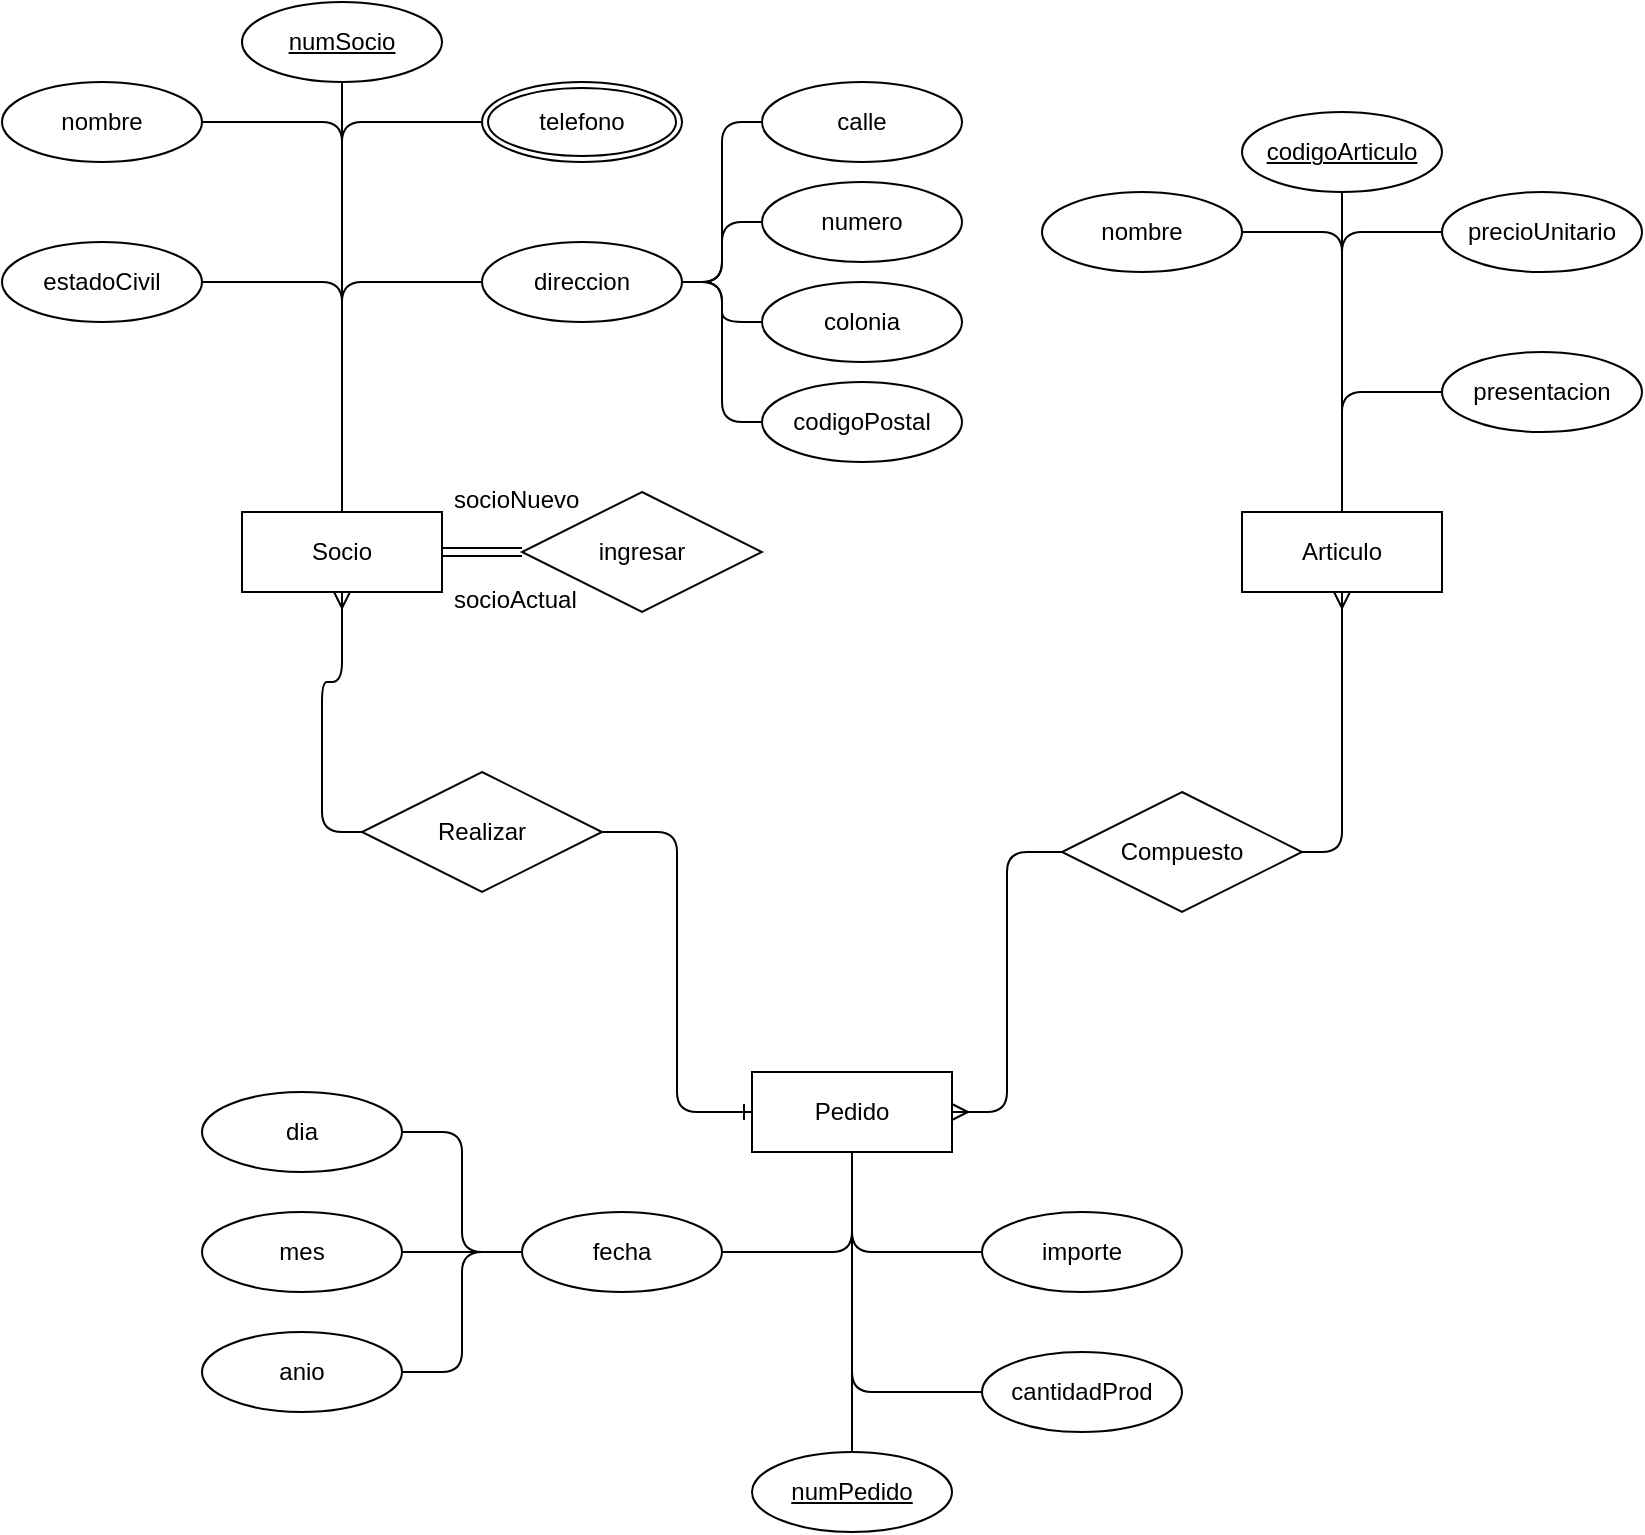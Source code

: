 <mxfile version="24.4.10" type="github">
  <diagram name="Page-1" id="ac-i3KU7QuDOE-IfPuUs">
    <mxGraphModel dx="1024" dy="564" grid="1" gridSize="10" guides="1" tooltips="1" connect="1" arrows="1" fold="1" page="1" pageScale="1" pageWidth="850" pageHeight="1100" math="0" shadow="0">
      <root>
        <mxCell id="0" />
        <mxCell id="1" parent="0" />
        <mxCell id="_hiJIPgMftrgZChGUFek-8" style="edgeStyle=orthogonalEdgeStyle;rounded=1;orthogonalLoop=1;jettySize=auto;html=1;exitX=0.5;exitY=1;exitDx=0;exitDy=0;entryX=1;entryY=0.5;entryDx=0;entryDy=0;endArrow=none;endFill=0;startArrow=ERmany;startFill=0;curved=0;" edge="1" parent="1" source="_hiJIPgMftrgZChGUFek-1" target="_hiJIPgMftrgZChGUFek-5">
          <mxGeometry relative="1" as="geometry" />
        </mxCell>
        <mxCell id="_hiJIPgMftrgZChGUFek-34" style="edgeStyle=orthogonalEdgeStyle;rounded=1;orthogonalLoop=1;jettySize=auto;html=1;exitX=0.5;exitY=0;exitDx=0;exitDy=0;entryX=0.5;entryY=1;entryDx=0;entryDy=0;curved=0;endArrow=none;endFill=0;" edge="1" parent="1" source="_hiJIPgMftrgZChGUFek-1" target="_hiJIPgMftrgZChGUFek-10">
          <mxGeometry relative="1" as="geometry" />
        </mxCell>
        <mxCell id="_hiJIPgMftrgZChGUFek-39" style="edgeStyle=orthogonalEdgeStyle;rounded=1;orthogonalLoop=1;jettySize=auto;html=1;exitX=0.5;exitY=0;exitDx=0;exitDy=0;entryX=1;entryY=0.5;entryDx=0;entryDy=0;curved=0;endArrow=none;endFill=0;" edge="1" parent="1" source="_hiJIPgMftrgZChGUFek-1" target="_hiJIPgMftrgZChGUFek-33">
          <mxGeometry relative="1" as="geometry" />
        </mxCell>
        <mxCell id="_hiJIPgMftrgZChGUFek-40" style="edgeStyle=orthogonalEdgeStyle;rounded=1;orthogonalLoop=1;jettySize=auto;html=1;exitX=0.5;exitY=0;exitDx=0;exitDy=0;entryX=0;entryY=0.5;entryDx=0;entryDy=0;curved=0;endArrow=none;endFill=0;" edge="1" parent="1" source="_hiJIPgMftrgZChGUFek-1" target="_hiJIPgMftrgZChGUFek-32">
          <mxGeometry relative="1" as="geometry" />
        </mxCell>
        <mxCell id="_hiJIPgMftrgZChGUFek-41" style="edgeStyle=orthogonalEdgeStyle;rounded=1;orthogonalLoop=1;jettySize=auto;html=1;exitX=0.5;exitY=0;exitDx=0;exitDy=0;entryX=0;entryY=0.5;entryDx=0;entryDy=0;curved=0;endArrow=none;endFill=0;" edge="1" parent="1" source="_hiJIPgMftrgZChGUFek-1" target="_hiJIPgMftrgZChGUFek-31">
          <mxGeometry relative="1" as="geometry" />
        </mxCell>
        <mxCell id="_hiJIPgMftrgZChGUFek-1" value="Articulo" style="whiteSpace=wrap;html=1;align=center;" vertex="1" parent="1">
          <mxGeometry x="620" y="280" width="100" height="40" as="geometry" />
        </mxCell>
        <mxCell id="_hiJIPgMftrgZChGUFek-45" style="edgeStyle=orthogonalEdgeStyle;rounded=1;orthogonalLoop=1;jettySize=auto;html=1;exitX=0.5;exitY=1;exitDx=0;exitDy=0;entryX=0.5;entryY=0;entryDx=0;entryDy=0;curved=0;endArrow=none;endFill=0;" edge="1" parent="1" source="_hiJIPgMftrgZChGUFek-2" target="_hiJIPgMftrgZChGUFek-11">
          <mxGeometry relative="1" as="geometry" />
        </mxCell>
        <mxCell id="_hiJIPgMftrgZChGUFek-46" style="edgeStyle=orthogonalEdgeStyle;rounded=1;orthogonalLoop=1;jettySize=auto;html=1;exitX=0.5;exitY=1;exitDx=0;exitDy=0;entryX=0;entryY=0.5;entryDx=0;entryDy=0;curved=0;endArrow=none;endFill=0;" edge="1" parent="1" source="_hiJIPgMftrgZChGUFek-2" target="_hiJIPgMftrgZChGUFek-43">
          <mxGeometry relative="1" as="geometry" />
        </mxCell>
        <mxCell id="_hiJIPgMftrgZChGUFek-47" style="edgeStyle=orthogonalEdgeStyle;rounded=1;orthogonalLoop=1;jettySize=auto;html=1;exitX=0.5;exitY=1;exitDx=0;exitDy=0;entryX=0;entryY=0.5;entryDx=0;entryDy=0;curved=0;endArrow=none;endFill=0;" edge="1" parent="1" source="_hiJIPgMftrgZChGUFek-2" target="_hiJIPgMftrgZChGUFek-42">
          <mxGeometry relative="1" as="geometry" />
        </mxCell>
        <mxCell id="_hiJIPgMftrgZChGUFek-48" style="edgeStyle=orthogonalEdgeStyle;rounded=1;orthogonalLoop=1;jettySize=auto;html=1;exitX=0.5;exitY=1;exitDx=0;exitDy=0;entryX=1;entryY=0.5;entryDx=0;entryDy=0;curved=0;endArrow=none;endFill=0;" edge="1" parent="1" source="_hiJIPgMftrgZChGUFek-2" target="_hiJIPgMftrgZChGUFek-44">
          <mxGeometry relative="1" as="geometry" />
        </mxCell>
        <mxCell id="_hiJIPgMftrgZChGUFek-2" value="Pedido" style="whiteSpace=wrap;html=1;align=center;" vertex="1" parent="1">
          <mxGeometry x="375" y="560" width="100" height="40" as="geometry" />
        </mxCell>
        <mxCell id="_hiJIPgMftrgZChGUFek-6" style="edgeStyle=orthogonalEdgeStyle;rounded=1;orthogonalLoop=1;jettySize=auto;html=1;exitX=0.5;exitY=1;exitDx=0;exitDy=0;entryX=0;entryY=0.5;entryDx=0;entryDy=0;curved=0;startArrow=ERmany;startFill=0;endArrow=none;endFill=0;" edge="1" parent="1" source="_hiJIPgMftrgZChGUFek-3" target="_hiJIPgMftrgZChGUFek-4">
          <mxGeometry relative="1" as="geometry" />
        </mxCell>
        <mxCell id="_hiJIPgMftrgZChGUFek-26" style="edgeStyle=orthogonalEdgeStyle;rounded=1;orthogonalLoop=1;jettySize=auto;html=1;exitX=0.5;exitY=0;exitDx=0;exitDy=0;entryX=0;entryY=0.5;entryDx=0;entryDy=0;endArrow=none;endFill=0;curved=0;" edge="1" parent="1" source="_hiJIPgMftrgZChGUFek-3" target="_hiJIPgMftrgZChGUFek-13">
          <mxGeometry relative="1" as="geometry" />
        </mxCell>
        <mxCell id="_hiJIPgMftrgZChGUFek-27" style="edgeStyle=orthogonalEdgeStyle;rounded=1;orthogonalLoop=1;jettySize=auto;html=1;exitX=0.5;exitY=0;exitDx=0;exitDy=0;entryX=1;entryY=0.5;entryDx=0;entryDy=0;curved=0;endArrow=none;endFill=0;" edge="1" parent="1" source="_hiJIPgMftrgZChGUFek-3" target="_hiJIPgMftrgZChGUFek-14">
          <mxGeometry relative="1" as="geometry" />
        </mxCell>
        <mxCell id="_hiJIPgMftrgZChGUFek-28" style="edgeStyle=orthogonalEdgeStyle;rounded=1;orthogonalLoop=1;jettySize=auto;html=1;exitX=0.5;exitY=0;exitDx=0;exitDy=0;entryX=1;entryY=0.5;entryDx=0;entryDy=0;curved=0;endArrow=none;endFill=0;" edge="1" parent="1" source="_hiJIPgMftrgZChGUFek-3" target="_hiJIPgMftrgZChGUFek-15">
          <mxGeometry relative="1" as="geometry" />
        </mxCell>
        <mxCell id="_hiJIPgMftrgZChGUFek-29" style="edgeStyle=orthogonalEdgeStyle;rounded=1;orthogonalLoop=1;jettySize=auto;html=1;exitX=0.5;exitY=0;exitDx=0;exitDy=0;entryX=0.5;entryY=1;entryDx=0;entryDy=0;curved=0;endArrow=none;endFill=0;" edge="1" parent="1" source="_hiJIPgMftrgZChGUFek-3" target="_hiJIPgMftrgZChGUFek-12">
          <mxGeometry relative="1" as="geometry" />
        </mxCell>
        <mxCell id="_hiJIPgMftrgZChGUFek-30" style="edgeStyle=orthogonalEdgeStyle;rounded=1;orthogonalLoop=1;jettySize=auto;html=1;exitX=0.5;exitY=0;exitDx=0;exitDy=0;entryX=0;entryY=0.5;entryDx=0;entryDy=0;curved=0;endArrow=none;endFill=0;" edge="1" parent="1" source="_hiJIPgMftrgZChGUFek-3" target="_hiJIPgMftrgZChGUFek-16">
          <mxGeometry relative="1" as="geometry" />
        </mxCell>
        <mxCell id="_hiJIPgMftrgZChGUFek-3" value="Socio" style="whiteSpace=wrap;html=1;align=center;" vertex="1" parent="1">
          <mxGeometry x="120" y="280" width="100" height="40" as="geometry" />
        </mxCell>
        <mxCell id="_hiJIPgMftrgZChGUFek-7" style="edgeStyle=orthogonalEdgeStyle;rounded=1;orthogonalLoop=1;jettySize=auto;html=1;exitX=1;exitY=0.5;exitDx=0;exitDy=0;entryX=0;entryY=0.5;entryDx=0;entryDy=0;endArrow=ERone;endFill=0;curved=0;" edge="1" parent="1" source="_hiJIPgMftrgZChGUFek-4" target="_hiJIPgMftrgZChGUFek-2">
          <mxGeometry relative="1" as="geometry" />
        </mxCell>
        <mxCell id="_hiJIPgMftrgZChGUFek-4" value="Realizar" style="shape=rhombus;perimeter=rhombusPerimeter;whiteSpace=wrap;html=1;align=center;" vertex="1" parent="1">
          <mxGeometry x="180" y="410" width="120" height="60" as="geometry" />
        </mxCell>
        <mxCell id="_hiJIPgMftrgZChGUFek-9" style="edgeStyle=orthogonalEdgeStyle;rounded=1;orthogonalLoop=1;jettySize=auto;html=1;exitX=0;exitY=0.5;exitDx=0;exitDy=0;entryX=1;entryY=0.5;entryDx=0;entryDy=0;endArrow=ERmany;endFill=0;curved=0;" edge="1" parent="1" source="_hiJIPgMftrgZChGUFek-5" target="_hiJIPgMftrgZChGUFek-2">
          <mxGeometry relative="1" as="geometry" />
        </mxCell>
        <mxCell id="_hiJIPgMftrgZChGUFek-5" value="Compuesto" style="shape=rhombus;perimeter=rhombusPerimeter;whiteSpace=wrap;html=1;align=center;" vertex="1" parent="1">
          <mxGeometry x="530" y="420" width="120" height="60" as="geometry" />
        </mxCell>
        <mxCell id="_hiJIPgMftrgZChGUFek-10" value="codigoArticulo" style="ellipse;whiteSpace=wrap;html=1;align=center;fontStyle=4;" vertex="1" parent="1">
          <mxGeometry x="620" y="80" width="100" height="40" as="geometry" />
        </mxCell>
        <mxCell id="_hiJIPgMftrgZChGUFek-11" value="numPedido" style="ellipse;whiteSpace=wrap;html=1;align=center;fontStyle=4;" vertex="1" parent="1">
          <mxGeometry x="375" y="750" width="100" height="40" as="geometry" />
        </mxCell>
        <mxCell id="_hiJIPgMftrgZChGUFek-12" value="numSocio" style="ellipse;whiteSpace=wrap;html=1;align=center;fontStyle=4;" vertex="1" parent="1">
          <mxGeometry x="120" y="25" width="100" height="40" as="geometry" />
        </mxCell>
        <mxCell id="_hiJIPgMftrgZChGUFek-22" style="edgeStyle=orthogonalEdgeStyle;rounded=1;orthogonalLoop=1;jettySize=auto;html=1;exitX=1;exitY=0.5;exitDx=0;exitDy=0;entryX=0;entryY=0.5;entryDx=0;entryDy=0;endArrow=none;endFill=0;curved=0;" edge="1" parent="1" source="_hiJIPgMftrgZChGUFek-13" target="_hiJIPgMftrgZChGUFek-20">
          <mxGeometry relative="1" as="geometry" />
        </mxCell>
        <mxCell id="_hiJIPgMftrgZChGUFek-23" style="edgeStyle=orthogonalEdgeStyle;rounded=1;orthogonalLoop=1;jettySize=auto;html=1;exitX=1;exitY=0.5;exitDx=0;exitDy=0;entryX=0;entryY=0.5;entryDx=0;entryDy=0;curved=0;endArrow=none;endFill=0;" edge="1" parent="1" source="_hiJIPgMftrgZChGUFek-13" target="_hiJIPgMftrgZChGUFek-19">
          <mxGeometry relative="1" as="geometry" />
        </mxCell>
        <mxCell id="_hiJIPgMftrgZChGUFek-24" style="edgeStyle=orthogonalEdgeStyle;rounded=1;orthogonalLoop=1;jettySize=auto;html=1;exitX=1;exitY=0.5;exitDx=0;exitDy=0;entryX=0;entryY=0.5;entryDx=0;entryDy=0;endArrow=none;endFill=0;curved=0;" edge="1" parent="1" source="_hiJIPgMftrgZChGUFek-13" target="_hiJIPgMftrgZChGUFek-18">
          <mxGeometry relative="1" as="geometry" />
        </mxCell>
        <mxCell id="_hiJIPgMftrgZChGUFek-25" style="edgeStyle=orthogonalEdgeStyle;rounded=1;orthogonalLoop=1;jettySize=auto;html=1;exitX=1;exitY=0.5;exitDx=0;exitDy=0;entryX=0;entryY=0.5;entryDx=0;entryDy=0;curved=0;endArrow=none;endFill=0;" edge="1" parent="1" source="_hiJIPgMftrgZChGUFek-13" target="_hiJIPgMftrgZChGUFek-17">
          <mxGeometry relative="1" as="geometry" />
        </mxCell>
        <mxCell id="_hiJIPgMftrgZChGUFek-13" value="direccion" style="ellipse;whiteSpace=wrap;html=1;align=center;" vertex="1" parent="1">
          <mxGeometry x="240" y="145" width="100" height="40" as="geometry" />
        </mxCell>
        <mxCell id="_hiJIPgMftrgZChGUFek-14" value="estadoCivil" style="ellipse;whiteSpace=wrap;html=1;align=center;" vertex="1" parent="1">
          <mxGeometry y="145" width="100" height="40" as="geometry" />
        </mxCell>
        <mxCell id="_hiJIPgMftrgZChGUFek-15" value="nombre" style="ellipse;whiteSpace=wrap;html=1;align=center;" vertex="1" parent="1">
          <mxGeometry y="65" width="100" height="40" as="geometry" />
        </mxCell>
        <mxCell id="_hiJIPgMftrgZChGUFek-16" value="telefono" style="ellipse;shape=doubleEllipse;margin=3;whiteSpace=wrap;html=1;align=center;" vertex="1" parent="1">
          <mxGeometry x="240" y="65" width="100" height="40" as="geometry" />
        </mxCell>
        <mxCell id="_hiJIPgMftrgZChGUFek-17" value="codigoPostal" style="ellipse;whiteSpace=wrap;html=1;align=center;" vertex="1" parent="1">
          <mxGeometry x="380" y="215" width="100" height="40" as="geometry" />
        </mxCell>
        <mxCell id="_hiJIPgMftrgZChGUFek-18" value="colonia" style="ellipse;whiteSpace=wrap;html=1;align=center;" vertex="1" parent="1">
          <mxGeometry x="380" y="165" width="100" height="40" as="geometry" />
        </mxCell>
        <mxCell id="_hiJIPgMftrgZChGUFek-19" value="numero" style="ellipse;whiteSpace=wrap;html=1;align=center;" vertex="1" parent="1">
          <mxGeometry x="380" y="115" width="100" height="40" as="geometry" />
        </mxCell>
        <mxCell id="_hiJIPgMftrgZChGUFek-20" value="calle" style="ellipse;whiteSpace=wrap;html=1;align=center;" vertex="1" parent="1">
          <mxGeometry x="380" y="65" width="100" height="40" as="geometry" />
        </mxCell>
        <mxCell id="_hiJIPgMftrgZChGUFek-31" value="presentacion" style="ellipse;whiteSpace=wrap;html=1;align=center;" vertex="1" parent="1">
          <mxGeometry x="720" y="200" width="100" height="40" as="geometry" />
        </mxCell>
        <mxCell id="_hiJIPgMftrgZChGUFek-32" value="precioUnitario" style="ellipse;whiteSpace=wrap;html=1;align=center;" vertex="1" parent="1">
          <mxGeometry x="720" y="120" width="100" height="40" as="geometry" />
        </mxCell>
        <mxCell id="_hiJIPgMftrgZChGUFek-33" value="nombre" style="ellipse;whiteSpace=wrap;html=1;align=center;" vertex="1" parent="1">
          <mxGeometry x="520" y="120" width="100" height="40" as="geometry" />
        </mxCell>
        <mxCell id="_hiJIPgMftrgZChGUFek-42" value="cantidadProd" style="ellipse;whiteSpace=wrap;html=1;align=center;" vertex="1" parent="1">
          <mxGeometry x="490" y="700" width="100" height="40" as="geometry" />
        </mxCell>
        <mxCell id="_hiJIPgMftrgZChGUFek-43" value="importe" style="ellipse;whiteSpace=wrap;html=1;align=center;" vertex="1" parent="1">
          <mxGeometry x="490" y="630" width="100" height="40" as="geometry" />
        </mxCell>
        <mxCell id="_hiJIPgMftrgZChGUFek-52" style="edgeStyle=orthogonalEdgeStyle;rounded=1;orthogonalLoop=1;jettySize=auto;html=1;exitX=0;exitY=0.5;exitDx=0;exitDy=0;entryX=1;entryY=0.5;entryDx=0;entryDy=0;curved=0;endArrow=none;endFill=0;" edge="1" parent="1" source="_hiJIPgMftrgZChGUFek-44" target="_hiJIPgMftrgZChGUFek-51">
          <mxGeometry relative="1" as="geometry" />
        </mxCell>
        <mxCell id="_hiJIPgMftrgZChGUFek-53" style="edgeStyle=orthogonalEdgeStyle;rounded=1;orthogonalLoop=1;jettySize=auto;html=1;exitX=0;exitY=0.5;exitDx=0;exitDy=0;entryX=1;entryY=0.5;entryDx=0;entryDy=0;endArrow=none;endFill=0;curved=0;" edge="1" parent="1" source="_hiJIPgMftrgZChGUFek-44" target="_hiJIPgMftrgZChGUFek-50">
          <mxGeometry relative="1" as="geometry" />
        </mxCell>
        <mxCell id="_hiJIPgMftrgZChGUFek-55" style="edgeStyle=orthogonalEdgeStyle;rounded=1;orthogonalLoop=1;jettySize=auto;html=1;exitX=0;exitY=0.5;exitDx=0;exitDy=0;entryX=1;entryY=0.5;entryDx=0;entryDy=0;curved=0;endArrow=none;endFill=0;" edge="1" parent="1" source="_hiJIPgMftrgZChGUFek-44" target="_hiJIPgMftrgZChGUFek-49">
          <mxGeometry relative="1" as="geometry" />
        </mxCell>
        <mxCell id="_hiJIPgMftrgZChGUFek-44" value="fecha" style="ellipse;whiteSpace=wrap;html=1;align=center;" vertex="1" parent="1">
          <mxGeometry x="260" y="630" width="100" height="40" as="geometry" />
        </mxCell>
        <mxCell id="_hiJIPgMftrgZChGUFek-49" value="anio" style="ellipse;whiteSpace=wrap;html=1;align=center;" vertex="1" parent="1">
          <mxGeometry x="100" y="690" width="100" height="40" as="geometry" />
        </mxCell>
        <mxCell id="_hiJIPgMftrgZChGUFek-50" value="mes" style="ellipse;whiteSpace=wrap;html=1;align=center;" vertex="1" parent="1">
          <mxGeometry x="100" y="630" width="100" height="40" as="geometry" />
        </mxCell>
        <mxCell id="_hiJIPgMftrgZChGUFek-51" value="dia" style="ellipse;whiteSpace=wrap;html=1;align=center;" vertex="1" parent="1">
          <mxGeometry x="100" y="570" width="100" height="40" as="geometry" />
        </mxCell>
        <mxCell id="_hiJIPgMftrgZChGUFek-56" value="ingresar" style="shape=rhombus;perimeter=rhombusPerimeter;whiteSpace=wrap;html=1;align=center;" vertex="1" parent="1">
          <mxGeometry x="260" y="270" width="120" height="60" as="geometry" />
        </mxCell>
        <mxCell id="_hiJIPgMftrgZChGUFek-57" value="" style="shape=link;html=1;rounded=0;entryX=1;entryY=0.5;entryDx=0;entryDy=0;exitX=0;exitY=0.5;exitDx=0;exitDy=0;" edge="1" parent="1" source="_hiJIPgMftrgZChGUFek-56" target="_hiJIPgMftrgZChGUFek-3">
          <mxGeometry relative="1" as="geometry">
            <mxPoint x="370" y="350" as="sourcePoint" />
            <mxPoint x="530" y="350" as="targetPoint" />
          </mxGeometry>
        </mxCell>
        <mxCell id="_hiJIPgMftrgZChGUFek-59" value="socioNuevo" style="text;strokeColor=none;fillColor=none;spacingLeft=4;spacingRight=4;overflow=hidden;rotatable=0;points=[[0,0.5],[1,0.5]];portConstraint=eastwest;fontSize=12;whiteSpace=wrap;html=1;" vertex="1" parent="1">
          <mxGeometry x="220" y="260" width="80" height="30" as="geometry" />
        </mxCell>
        <mxCell id="_hiJIPgMftrgZChGUFek-60" value="socioActual" style="text;strokeColor=none;fillColor=none;spacingLeft=4;spacingRight=4;overflow=hidden;rotatable=0;points=[[0,0.5],[1,0.5]];portConstraint=eastwest;fontSize=12;whiteSpace=wrap;html=1;" vertex="1" parent="1">
          <mxGeometry x="220" y="310" width="80" height="30" as="geometry" />
        </mxCell>
      </root>
    </mxGraphModel>
  </diagram>
</mxfile>
